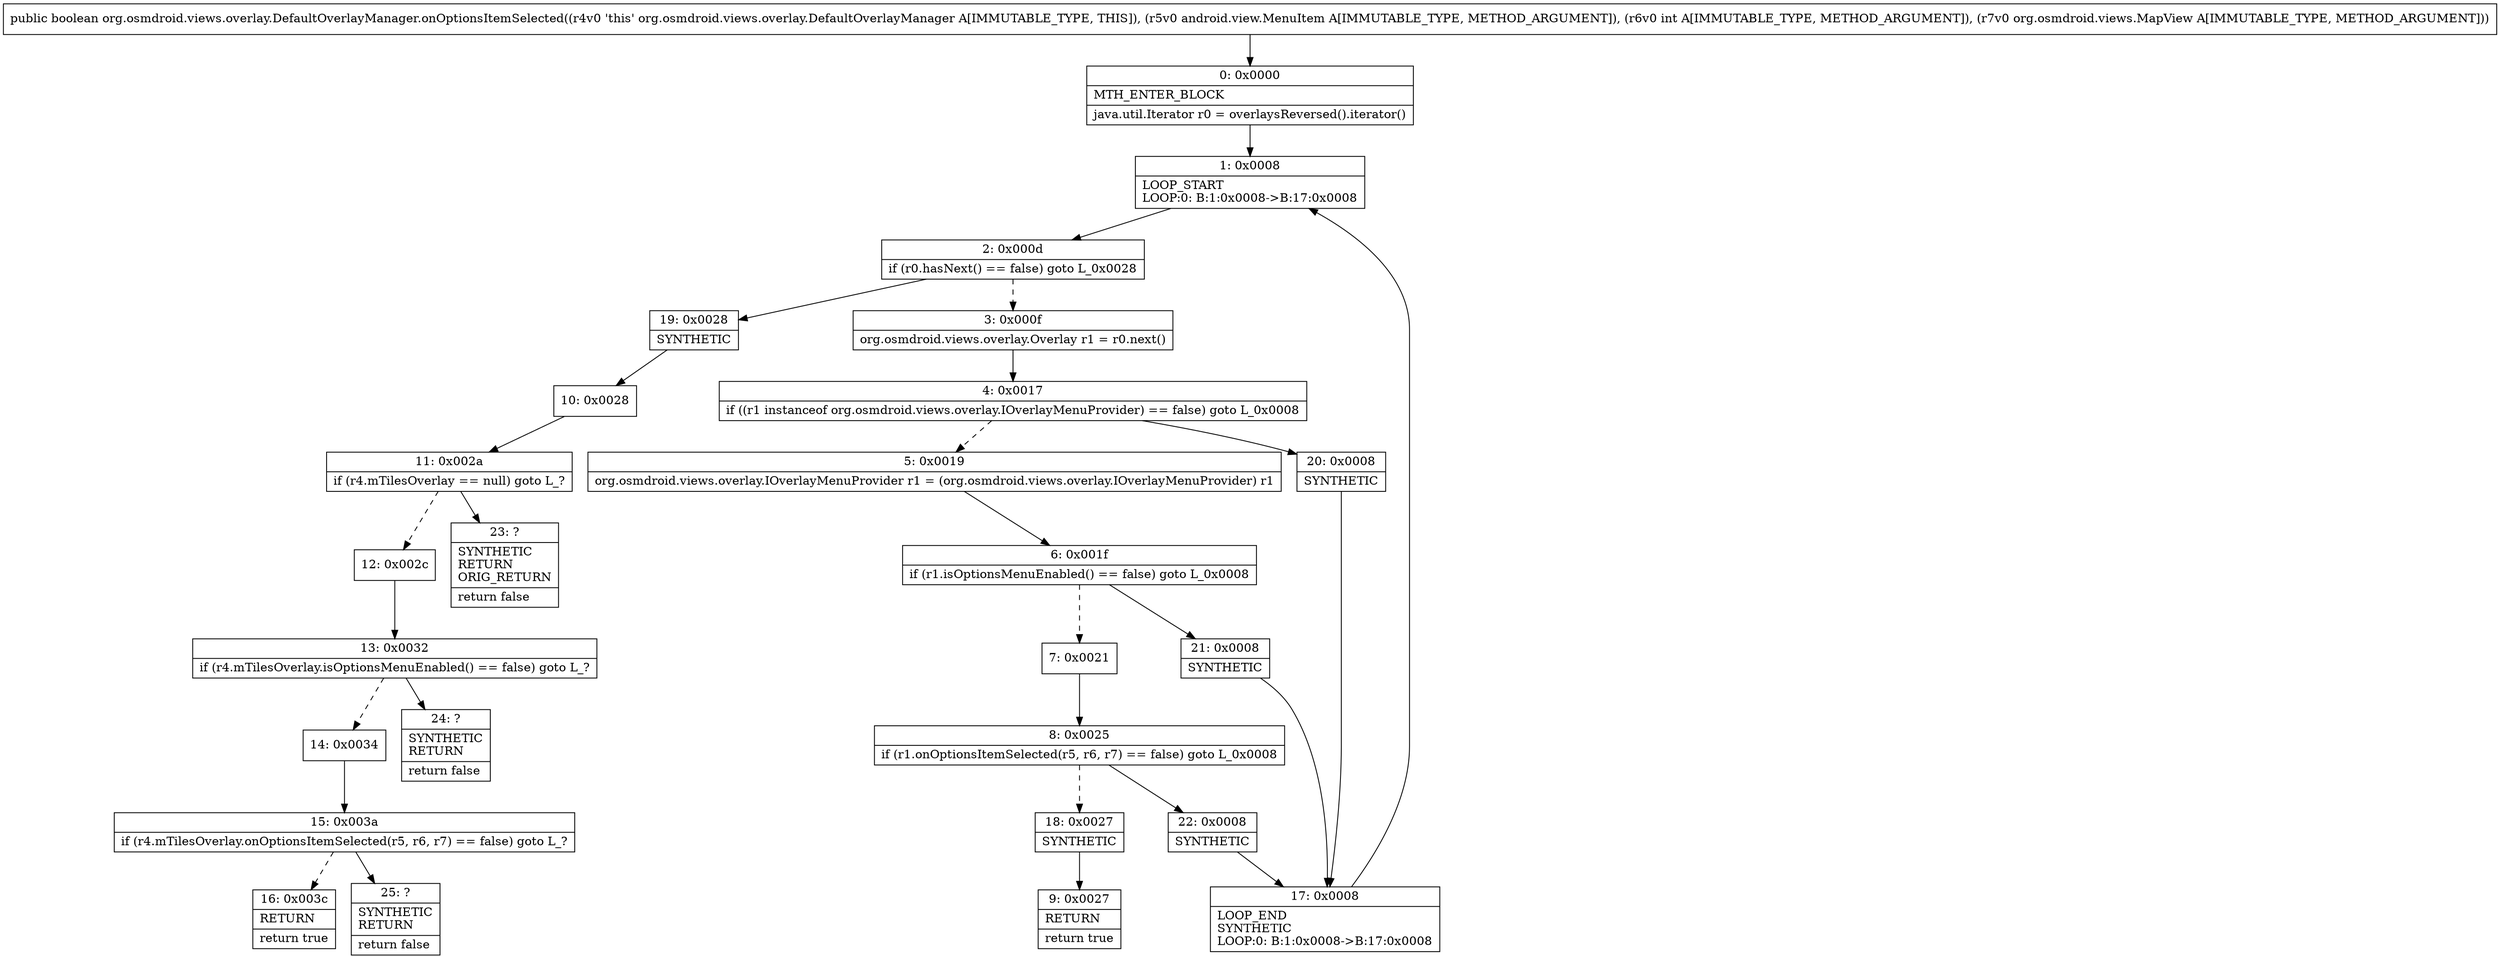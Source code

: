 digraph "CFG fororg.osmdroid.views.overlay.DefaultOverlayManager.onOptionsItemSelected(Landroid\/view\/MenuItem;ILorg\/osmdroid\/views\/MapView;)Z" {
Node_0 [shape=record,label="{0\:\ 0x0000|MTH_ENTER_BLOCK\l|java.util.Iterator r0 = overlaysReversed().iterator()\l}"];
Node_1 [shape=record,label="{1\:\ 0x0008|LOOP_START\lLOOP:0: B:1:0x0008\-\>B:17:0x0008\l}"];
Node_2 [shape=record,label="{2\:\ 0x000d|if (r0.hasNext() == false) goto L_0x0028\l}"];
Node_3 [shape=record,label="{3\:\ 0x000f|org.osmdroid.views.overlay.Overlay r1 = r0.next()\l}"];
Node_4 [shape=record,label="{4\:\ 0x0017|if ((r1 instanceof org.osmdroid.views.overlay.IOverlayMenuProvider) == false) goto L_0x0008\l}"];
Node_5 [shape=record,label="{5\:\ 0x0019|org.osmdroid.views.overlay.IOverlayMenuProvider r1 = (org.osmdroid.views.overlay.IOverlayMenuProvider) r1\l}"];
Node_6 [shape=record,label="{6\:\ 0x001f|if (r1.isOptionsMenuEnabled() == false) goto L_0x0008\l}"];
Node_7 [shape=record,label="{7\:\ 0x0021}"];
Node_8 [shape=record,label="{8\:\ 0x0025|if (r1.onOptionsItemSelected(r5, r6, r7) == false) goto L_0x0008\l}"];
Node_9 [shape=record,label="{9\:\ 0x0027|RETURN\l|return true\l}"];
Node_10 [shape=record,label="{10\:\ 0x0028}"];
Node_11 [shape=record,label="{11\:\ 0x002a|if (r4.mTilesOverlay == null) goto L_?\l}"];
Node_12 [shape=record,label="{12\:\ 0x002c}"];
Node_13 [shape=record,label="{13\:\ 0x0032|if (r4.mTilesOverlay.isOptionsMenuEnabled() == false) goto L_?\l}"];
Node_14 [shape=record,label="{14\:\ 0x0034}"];
Node_15 [shape=record,label="{15\:\ 0x003a|if (r4.mTilesOverlay.onOptionsItemSelected(r5, r6, r7) == false) goto L_?\l}"];
Node_16 [shape=record,label="{16\:\ 0x003c|RETURN\l|return true\l}"];
Node_17 [shape=record,label="{17\:\ 0x0008|LOOP_END\lSYNTHETIC\lLOOP:0: B:1:0x0008\-\>B:17:0x0008\l}"];
Node_18 [shape=record,label="{18\:\ 0x0027|SYNTHETIC\l}"];
Node_19 [shape=record,label="{19\:\ 0x0028|SYNTHETIC\l}"];
Node_20 [shape=record,label="{20\:\ 0x0008|SYNTHETIC\l}"];
Node_21 [shape=record,label="{21\:\ 0x0008|SYNTHETIC\l}"];
Node_22 [shape=record,label="{22\:\ 0x0008|SYNTHETIC\l}"];
Node_23 [shape=record,label="{23\:\ ?|SYNTHETIC\lRETURN\lORIG_RETURN\l|return false\l}"];
Node_24 [shape=record,label="{24\:\ ?|SYNTHETIC\lRETURN\l|return false\l}"];
Node_25 [shape=record,label="{25\:\ ?|SYNTHETIC\lRETURN\l|return false\l}"];
MethodNode[shape=record,label="{public boolean org.osmdroid.views.overlay.DefaultOverlayManager.onOptionsItemSelected((r4v0 'this' org.osmdroid.views.overlay.DefaultOverlayManager A[IMMUTABLE_TYPE, THIS]), (r5v0 android.view.MenuItem A[IMMUTABLE_TYPE, METHOD_ARGUMENT]), (r6v0 int A[IMMUTABLE_TYPE, METHOD_ARGUMENT]), (r7v0 org.osmdroid.views.MapView A[IMMUTABLE_TYPE, METHOD_ARGUMENT])) }"];
MethodNode -> Node_0;
Node_0 -> Node_1;
Node_1 -> Node_2;
Node_2 -> Node_3[style=dashed];
Node_2 -> Node_19;
Node_3 -> Node_4;
Node_4 -> Node_5[style=dashed];
Node_4 -> Node_20;
Node_5 -> Node_6;
Node_6 -> Node_7[style=dashed];
Node_6 -> Node_21;
Node_7 -> Node_8;
Node_8 -> Node_18[style=dashed];
Node_8 -> Node_22;
Node_10 -> Node_11;
Node_11 -> Node_12[style=dashed];
Node_11 -> Node_23;
Node_12 -> Node_13;
Node_13 -> Node_14[style=dashed];
Node_13 -> Node_24;
Node_14 -> Node_15;
Node_15 -> Node_16[style=dashed];
Node_15 -> Node_25;
Node_17 -> Node_1;
Node_18 -> Node_9;
Node_19 -> Node_10;
Node_20 -> Node_17;
Node_21 -> Node_17;
Node_22 -> Node_17;
}

